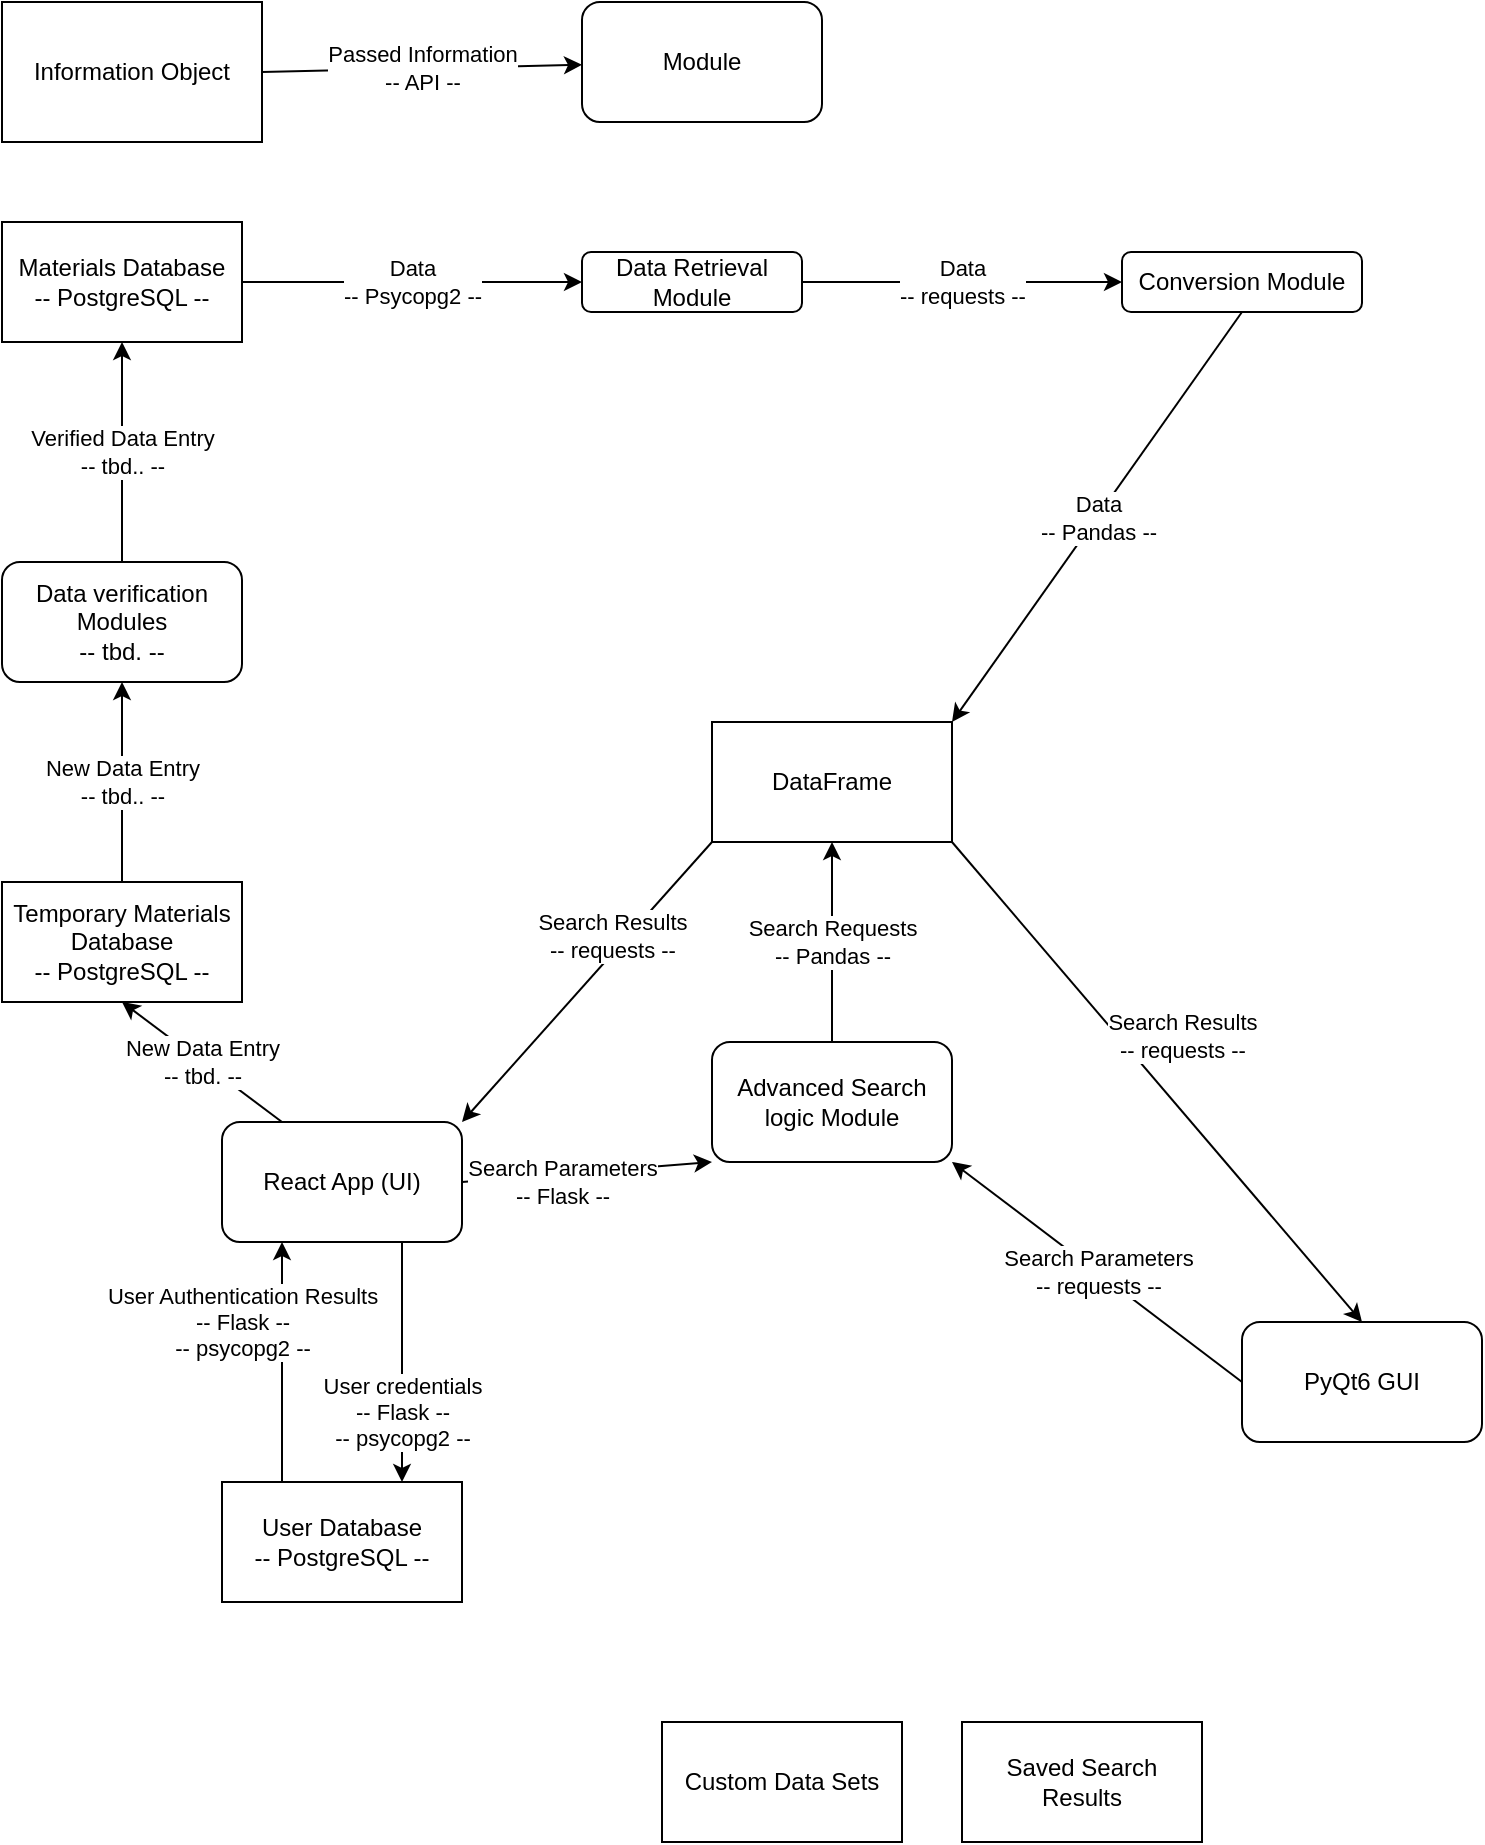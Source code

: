 <mxfile version="22.1.3" type="device">
  <diagram id="R2lEEEUBdFMjLlhIrx00" name="Page-1">
    <mxGraphModel dx="1195" dy="1725" grid="1" gridSize="10" guides="1" tooltips="1" connect="1" arrows="1" fold="1" page="1" pageScale="1" pageWidth="850" pageHeight="1100" math="0" shadow="0" extFonts="Permanent Marker^https://fonts.googleapis.com/css?family=Permanent+Marker">
      <root>
        <mxCell id="0" />
        <mxCell id="1" parent="0" />
        <mxCell id="H0p5qzfC8jARok_s5PNu-2" value="Data Retrieval Module" style="rounded=1;whiteSpace=wrap;html=1;" vertex="1" parent="1">
          <mxGeometry x="300" y="-15" width="110" height="30" as="geometry" />
        </mxCell>
        <mxCell id="H0p5qzfC8jARok_s5PNu-5" value="Conversion Module" style="rounded=1;whiteSpace=wrap;html=1;" vertex="1" parent="1">
          <mxGeometry x="570" y="-15" width="120" height="30" as="geometry" />
        </mxCell>
        <mxCell id="H0p5qzfC8jARok_s5PNu-8" value="Materials Database&lt;br&gt;-- PostgreSQL --" style="rounded=0;whiteSpace=wrap;html=1;" vertex="1" parent="1">
          <mxGeometry x="10" y="-30" width="120" height="60" as="geometry" />
        </mxCell>
        <mxCell id="H0p5qzfC8jARok_s5PNu-9" value="DataFrame" style="rounded=0;whiteSpace=wrap;html=1;" vertex="1" parent="1">
          <mxGeometry x="365" y="220" width="120" height="60" as="geometry" />
        </mxCell>
        <mxCell id="H0p5qzfC8jARok_s5PNu-16" value="Advanced Search logic Module" style="rounded=1;whiteSpace=wrap;html=1;" vertex="1" parent="1">
          <mxGeometry x="365" y="380" width="120" height="60" as="geometry" />
        </mxCell>
        <mxCell id="H0p5qzfC8jARok_s5PNu-20" value="React App (UI)" style="rounded=1;whiteSpace=wrap;html=1;" vertex="1" parent="1">
          <mxGeometry x="120" y="420" width="120" height="60" as="geometry" />
        </mxCell>
        <mxCell id="H0p5qzfC8jARok_s5PNu-22" value="PyQt6 GUI" style="rounded=1;whiteSpace=wrap;html=1;" vertex="1" parent="1">
          <mxGeometry x="630" y="520" width="120" height="60" as="geometry" />
        </mxCell>
        <mxCell id="H0p5qzfC8jARok_s5PNu-24" value="" style="endArrow=classic;html=1;rounded=0;exitX=1;exitY=0.5;exitDx=0;exitDy=0;entryX=0;entryY=0.5;entryDx=0;entryDy=0;" edge="1" parent="1" source="H0p5qzfC8jARok_s5PNu-8" target="H0p5qzfC8jARok_s5PNu-2">
          <mxGeometry relative="1" as="geometry">
            <mxPoint x="181" as="sourcePoint" />
            <mxPoint x="251" as="targetPoint" />
          </mxGeometry>
        </mxCell>
        <mxCell id="H0p5qzfC8jARok_s5PNu-25" value="Data&lt;br&gt;-- Psycopg2 --" style="edgeLabel;resizable=0;html=1;align=center;verticalAlign=middle;" connectable="0" vertex="1" parent="H0p5qzfC8jARok_s5PNu-24">
          <mxGeometry relative="1" as="geometry" />
        </mxCell>
        <mxCell id="H0p5qzfC8jARok_s5PNu-26" value="" style="endArrow=classic;html=1;rounded=0;exitX=1;exitY=0.5;exitDx=0;exitDy=0;entryX=0;entryY=0.5;entryDx=0;entryDy=0;" edge="1" parent="1" source="H0p5qzfC8jARok_s5PNu-2" target="H0p5qzfC8jARok_s5PNu-5">
          <mxGeometry relative="1" as="geometry">
            <mxPoint x="230" y="60" as="sourcePoint" />
            <mxPoint x="330" y="60" as="targetPoint" />
          </mxGeometry>
        </mxCell>
        <mxCell id="H0p5qzfC8jARok_s5PNu-27" value="Data&lt;br&gt;-- requests --" style="edgeLabel;resizable=0;html=1;align=center;verticalAlign=middle;" connectable="0" vertex="1" parent="H0p5qzfC8jARok_s5PNu-26">
          <mxGeometry relative="1" as="geometry">
            <mxPoint as="offset" />
          </mxGeometry>
        </mxCell>
        <mxCell id="H0p5qzfC8jARok_s5PNu-28" value="" style="endArrow=classic;html=1;rounded=0;exitX=0.5;exitY=1;exitDx=0;exitDy=0;entryX=1;entryY=0;entryDx=0;entryDy=0;" edge="1" parent="1" source="H0p5qzfC8jARok_s5PNu-5" target="H0p5qzfC8jARok_s5PNu-9">
          <mxGeometry relative="1" as="geometry">
            <mxPoint x="240" y="220" as="sourcePoint" />
            <mxPoint x="340" y="220" as="targetPoint" />
          </mxGeometry>
        </mxCell>
        <mxCell id="H0p5qzfC8jARok_s5PNu-29" value="Data&lt;br&gt;-- Pandas --" style="edgeLabel;resizable=0;html=1;align=center;verticalAlign=middle;" connectable="0" vertex="1" parent="H0p5qzfC8jARok_s5PNu-28">
          <mxGeometry relative="1" as="geometry" />
        </mxCell>
        <mxCell id="H0p5qzfC8jARok_s5PNu-32" value="" style="endArrow=classic;html=1;rounded=0;exitX=0.5;exitY=0;exitDx=0;exitDy=0;entryX=0.5;entryY=1;entryDx=0;entryDy=0;" edge="1" parent="1" source="H0p5qzfC8jARok_s5PNu-16" target="H0p5qzfC8jARok_s5PNu-9">
          <mxGeometry relative="1" as="geometry">
            <mxPoint x="677" y="230" as="sourcePoint" />
            <mxPoint x="777" y="230" as="targetPoint" />
          </mxGeometry>
        </mxCell>
        <mxCell id="H0p5qzfC8jARok_s5PNu-33" value="Search Requests&lt;br&gt;-- Pandas --" style="edgeLabel;resizable=0;html=1;align=center;verticalAlign=middle;" connectable="0" vertex="1" parent="H0p5qzfC8jARok_s5PNu-32">
          <mxGeometry relative="1" as="geometry" />
        </mxCell>
        <mxCell id="H0p5qzfC8jARok_s5PNu-34" value="" style="endArrow=classic;html=1;rounded=0;exitX=1;exitY=0.5;exitDx=0;exitDy=0;" edge="1" parent="1" source="H0p5qzfC8jARok_s5PNu-40" target="H0p5qzfC8jARok_s5PNu-41">
          <mxGeometry relative="1" as="geometry">
            <mxPoint x="110" y="-120" as="sourcePoint" />
            <mxPoint x="320" y="-120" as="targetPoint" />
          </mxGeometry>
        </mxCell>
        <mxCell id="H0p5qzfC8jARok_s5PNu-35" value="Passed Information&lt;br&gt;-- API --" style="edgeLabel;resizable=0;html=1;align=center;verticalAlign=middle;" connectable="0" vertex="1" parent="H0p5qzfC8jARok_s5PNu-34">
          <mxGeometry relative="1" as="geometry" />
        </mxCell>
        <mxCell id="H0p5qzfC8jARok_s5PNu-40" value="Information Object" style="rounded=0;whiteSpace=wrap;html=1;" vertex="1" parent="1">
          <mxGeometry x="10" y="-140" width="130" height="70" as="geometry" />
        </mxCell>
        <mxCell id="H0p5qzfC8jARok_s5PNu-41" value="Module" style="rounded=1;whiteSpace=wrap;html=1;" vertex="1" parent="1">
          <mxGeometry x="300" y="-140" width="120" height="60" as="geometry" />
        </mxCell>
        <mxCell id="H0p5qzfC8jARok_s5PNu-43" value="" style="endArrow=classic;html=1;rounded=0;exitX=0;exitY=0.5;exitDx=0;exitDy=0;entryX=1;entryY=1;entryDx=0;entryDy=0;" edge="1" parent="1" source="H0p5qzfC8jARok_s5PNu-22" target="H0p5qzfC8jARok_s5PNu-16">
          <mxGeometry relative="1" as="geometry">
            <mxPoint x="777" y="290" as="sourcePoint" />
            <mxPoint x="877" y="290" as="targetPoint" />
          </mxGeometry>
        </mxCell>
        <mxCell id="H0p5qzfC8jARok_s5PNu-44" value="Search Parameters&lt;br&gt;-- requests --" style="edgeLabel;resizable=0;html=1;align=center;verticalAlign=middle;" connectable="0" vertex="1" parent="H0p5qzfC8jARok_s5PNu-43">
          <mxGeometry relative="1" as="geometry" />
        </mxCell>
        <mxCell id="H0p5qzfC8jARok_s5PNu-52" value="" style="endArrow=classic;html=1;rounded=0;exitX=1;exitY=1;exitDx=0;exitDy=0;" edge="1" parent="1" source="H0p5qzfC8jARok_s5PNu-9">
          <mxGeometry relative="1" as="geometry">
            <mxPoint x="590" y="290" as="sourcePoint" />
            <mxPoint x="690" y="520" as="targetPoint" />
          </mxGeometry>
        </mxCell>
        <mxCell id="H0p5qzfC8jARok_s5PNu-53" value="Search Results&lt;br&gt;-- requests --" style="edgeLabel;resizable=0;html=1;align=center;verticalAlign=middle;" connectable="0" vertex="1" parent="H0p5qzfC8jARok_s5PNu-52">
          <mxGeometry relative="1" as="geometry">
            <mxPoint x="12" y="-23" as="offset" />
          </mxGeometry>
        </mxCell>
        <mxCell id="H0p5qzfC8jARok_s5PNu-55" value="" style="endArrow=classic;html=1;rounded=0;entryX=0.75;entryY=0;entryDx=0;entryDy=0;" edge="1" parent="1" target="H0p5qzfC8jARok_s5PNu-59">
          <mxGeometry x="-0.003" relative="1" as="geometry">
            <mxPoint x="210" y="480" as="sourcePoint" />
            <mxPoint x="-40" y="550" as="targetPoint" />
            <Array as="points" />
            <mxPoint as="offset" />
          </mxGeometry>
        </mxCell>
        <mxCell id="H0p5qzfC8jARok_s5PNu-56" value="User credentials&lt;br&gt;-- Flask --&lt;br&gt;-- psycopg2 --" style="edgeLabel;resizable=0;html=1;align=center;verticalAlign=middle;" connectable="0" vertex="1" parent="H0p5qzfC8jARok_s5PNu-55">
          <mxGeometry relative="1" as="geometry">
            <mxPoint y="25" as="offset" />
          </mxGeometry>
        </mxCell>
        <mxCell id="H0p5qzfC8jARok_s5PNu-59" value="User Database&lt;br&gt;-- PostgreSQL --" style="rounded=0;whiteSpace=wrap;html=1;" vertex="1" parent="1">
          <mxGeometry x="120" y="600" width="120" height="60" as="geometry" />
        </mxCell>
        <mxCell id="H0p5qzfC8jARok_s5PNu-60" value="" style="endArrow=classic;html=1;rounded=0;exitX=1;exitY=0.5;exitDx=0;exitDy=0;entryX=0;entryY=1;entryDx=0;entryDy=0;" edge="1" parent="1" source="H0p5qzfC8jARok_s5PNu-20" target="H0p5qzfC8jARok_s5PNu-16">
          <mxGeometry x="-0.003" relative="1" as="geometry">
            <mxPoint x="510" y="520" as="sourcePoint" />
            <mxPoint x="510" y="340" as="targetPoint" />
            <Array as="points" />
            <mxPoint as="offset" />
          </mxGeometry>
        </mxCell>
        <mxCell id="H0p5qzfC8jARok_s5PNu-61" value="Search Parameters&lt;br&gt;-- Flask --" style="edgeLabel;resizable=0;html=1;align=center;verticalAlign=middle;" connectable="0" vertex="1" parent="H0p5qzfC8jARok_s5PNu-60">
          <mxGeometry relative="1" as="geometry">
            <mxPoint x="-13" y="5" as="offset" />
          </mxGeometry>
        </mxCell>
        <mxCell id="H0p5qzfC8jARok_s5PNu-63" value="" style="endArrow=classic;html=1;rounded=0;" edge="1" parent="1">
          <mxGeometry x="-0.003" relative="1" as="geometry">
            <mxPoint x="150" y="600" as="sourcePoint" />
            <mxPoint x="150" y="480" as="targetPoint" />
            <Array as="points" />
            <mxPoint as="offset" />
          </mxGeometry>
        </mxCell>
        <mxCell id="H0p5qzfC8jARok_s5PNu-64" value="User Authentication Results&lt;br&gt;-- Flask --&lt;br&gt;-- psycopg2 --" style="edgeLabel;resizable=0;html=1;align=center;verticalAlign=middle;" connectable="0" vertex="1" parent="H0p5qzfC8jARok_s5PNu-63">
          <mxGeometry relative="1" as="geometry">
            <mxPoint x="-20" y="-20" as="offset" />
          </mxGeometry>
        </mxCell>
        <mxCell id="H0p5qzfC8jARok_s5PNu-65" value="" style="endArrow=classic;html=1;rounded=0;exitX=0;exitY=1;exitDx=0;exitDy=0;entryX=1;entryY=0;entryDx=0;entryDy=0;" edge="1" parent="1" source="H0p5qzfC8jARok_s5PNu-9" target="H0p5qzfC8jARok_s5PNu-20">
          <mxGeometry relative="1" as="geometry">
            <mxPoint x="630" y="500" as="sourcePoint" />
            <mxPoint x="630" y="820" as="targetPoint" />
          </mxGeometry>
        </mxCell>
        <mxCell id="H0p5qzfC8jARok_s5PNu-66" value="Search Results&lt;br&gt;-- requests --" style="edgeLabel;resizable=0;html=1;align=center;verticalAlign=middle;" connectable="0" vertex="1" parent="H0p5qzfC8jARok_s5PNu-65">
          <mxGeometry relative="1" as="geometry">
            <mxPoint x="12" y="-23" as="offset" />
          </mxGeometry>
        </mxCell>
        <mxCell id="H0p5qzfC8jARok_s5PNu-69" value="" style="endArrow=classic;html=1;rounded=0;exitX=0.25;exitY=0;exitDx=0;exitDy=0;entryX=0.5;entryY=1;entryDx=0;entryDy=0;" edge="1" parent="1" source="H0p5qzfC8jARok_s5PNu-20" target="H0p5qzfC8jARok_s5PNu-73">
          <mxGeometry relative="1" as="geometry">
            <mxPoint x="40" y="340" as="sourcePoint" />
            <mxPoint x="70" y="370" as="targetPoint" />
          </mxGeometry>
        </mxCell>
        <mxCell id="H0p5qzfC8jARok_s5PNu-70" value="New Data Entry&lt;br&gt;-- tbd. --" style="edgeLabel;resizable=0;html=1;align=center;verticalAlign=middle;" connectable="0" vertex="1" parent="H0p5qzfC8jARok_s5PNu-69">
          <mxGeometry relative="1" as="geometry" />
        </mxCell>
        <mxCell id="H0p5qzfC8jARok_s5PNu-73" value="Temporary Materials Database&lt;br&gt;-- PostgreSQL --" style="rounded=0;whiteSpace=wrap;html=1;" vertex="1" parent="1">
          <mxGeometry x="10" y="300" width="120" height="60" as="geometry" />
        </mxCell>
        <mxCell id="H0p5qzfC8jARok_s5PNu-74" value="Data verification&lt;br&gt;Modules&lt;br&gt;-- tbd. --" style="rounded=1;whiteSpace=wrap;html=1;" vertex="1" parent="1">
          <mxGeometry x="10" y="140" width="120" height="60" as="geometry" />
        </mxCell>
        <mxCell id="H0p5qzfC8jARok_s5PNu-75" value="" style="endArrow=classic;html=1;rounded=0;exitX=0.5;exitY=0;exitDx=0;exitDy=0;entryX=0.5;entryY=1;entryDx=0;entryDy=0;" edge="1" parent="1" source="H0p5qzfC8jARok_s5PNu-73" target="H0p5qzfC8jARok_s5PNu-74">
          <mxGeometry relative="1" as="geometry">
            <mxPoint x="510" y="390" as="sourcePoint" />
            <mxPoint x="610" y="390" as="targetPoint" />
          </mxGeometry>
        </mxCell>
        <mxCell id="H0p5qzfC8jARok_s5PNu-76" value="New Data Entry&lt;br&gt;-- tbd.. --" style="edgeLabel;resizable=0;html=1;align=center;verticalAlign=middle;" connectable="0" vertex="1" parent="H0p5qzfC8jARok_s5PNu-75">
          <mxGeometry relative="1" as="geometry" />
        </mxCell>
        <mxCell id="H0p5qzfC8jARok_s5PNu-78" value="" style="endArrow=classic;html=1;rounded=0;exitX=0.5;exitY=0;exitDx=0;exitDy=0;entryX=0.5;entryY=1;entryDx=0;entryDy=0;" edge="1" parent="1" source="H0p5qzfC8jARok_s5PNu-74" target="H0p5qzfC8jARok_s5PNu-8">
          <mxGeometry relative="1" as="geometry">
            <mxPoint x="80" y="310" as="sourcePoint" />
            <mxPoint x="80" y="210" as="targetPoint" />
          </mxGeometry>
        </mxCell>
        <mxCell id="H0p5qzfC8jARok_s5PNu-79" value="Verified Data Entry&lt;br&gt;-- tbd.. --" style="edgeLabel;resizable=0;html=1;align=center;verticalAlign=middle;" connectable="0" vertex="1" parent="H0p5qzfC8jARok_s5PNu-78">
          <mxGeometry relative="1" as="geometry" />
        </mxCell>
        <mxCell id="H0p5qzfC8jARok_s5PNu-82" value="Saved Search Results" style="rounded=0;whiteSpace=wrap;html=1;" vertex="1" parent="1">
          <mxGeometry x="490" y="720" width="120" height="60" as="geometry" />
        </mxCell>
        <mxCell id="H0p5qzfC8jARok_s5PNu-83" value="Custom Data Sets" style="rounded=0;whiteSpace=wrap;html=1;" vertex="1" parent="1">
          <mxGeometry x="340" y="720" width="120" height="60" as="geometry" />
        </mxCell>
      </root>
    </mxGraphModel>
  </diagram>
</mxfile>
